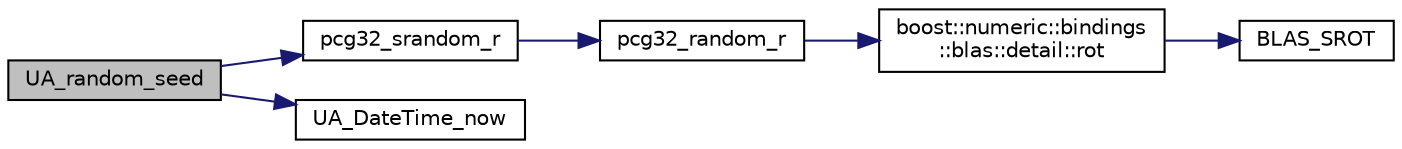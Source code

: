 digraph "UA_random_seed"
{
  edge [fontname="Helvetica",fontsize="10",labelfontname="Helvetica",labelfontsize="10"];
  node [fontname="Helvetica",fontsize="10",shape=record];
  rankdir="LR";
  Node116 [label="UA_random_seed",height=0.2,width=0.4,color="black", fillcolor="grey75", style="filled", fontcolor="black"];
  Node116 -> Node117 [color="midnightblue",fontsize="10",style="solid",fontname="Helvetica"];
  Node117 [label="pcg32_srandom_r",height=0.2,width=0.4,color="black", fillcolor="white", style="filled",URL="$dc/d11/3rd_party_2open62541_2open62541_8c.html#ac912668bab2c8b68dc203eae3766b63d"];
  Node117 -> Node118 [color="midnightblue",fontsize="10",style="solid",fontname="Helvetica"];
  Node118 [label="pcg32_random_r",height=0.2,width=0.4,color="black", fillcolor="white", style="filled",URL="$dc/d11/3rd_party_2open62541_2open62541_8c.html#a6ffafd643e056204994d5b80b6f83668"];
  Node118 -> Node119 [color="midnightblue",fontsize="10",style="solid",fontname="Helvetica"];
  Node119 [label="boost::numeric::bindings\l::blas::detail::rot",height=0.2,width=0.4,color="black", fillcolor="white", style="filled",URL="$dd/d11/namespaceboost_1_1numeric_1_1bindings_1_1blas_1_1detail.html#a773e8bf5040780881079a8cefdd7a17c"];
  Node119 -> Node120 [color="midnightblue",fontsize="10",style="solid",fontname="Helvetica"];
  Node120 [label="BLAS_SROT",height=0.2,width=0.4,color="black", fillcolor="white", style="filled",URL="$d8/df1/blas_8h.html#a8742e48f799819785ee6827d1a9de685"];
  Node116 -> Node121 [color="midnightblue",fontsize="10",style="solid",fontname="Helvetica"];
  Node121 [label="UA_DateTime_now",height=0.2,width=0.4,color="black", fillcolor="white", style="filled",URL="$d9/d9a/_simulation_runtime_2opc_2ua_2open62541_8c.html#ae56238574ba35e88e91f4c264c452284"];
}
